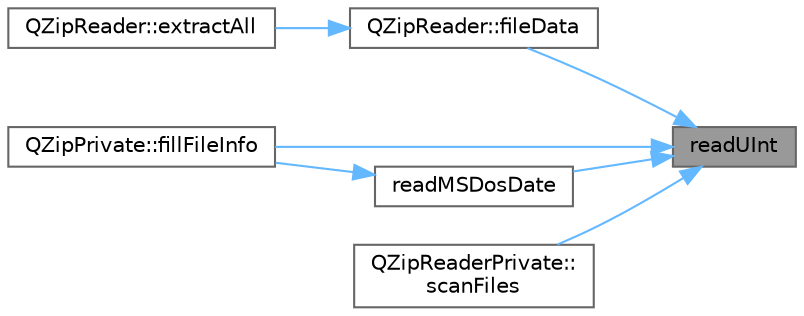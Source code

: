 digraph "readUInt"
{
 // LATEX_PDF_SIZE
  bgcolor="transparent";
  edge [fontname=Helvetica,fontsize=10,labelfontname=Helvetica,labelfontsize=10];
  node [fontname=Helvetica,fontsize=10,shape=box,height=0.2,width=0.4];
  rankdir="RL";
  Node1 [id="Node000001",label="readUInt",height=0.2,width=0.4,color="gray40", fillcolor="grey60", style="filled", fontcolor="black",tooltip=" "];
  Node1 -> Node2 [id="edge1_Node000001_Node000002",dir="back",color="steelblue1",style="solid",tooltip=" "];
  Node2 [id="Node000002",label="QZipReader::fileData",height=0.2,width=0.4,color="grey40", fillcolor="white", style="filled",URL="$class_q_zip_reader.html#aac174d3404eb2fbba391ac60403409b9",tooltip="Fetch the file contents from the zip archive and return the uncompressed bytes."];
  Node2 -> Node3 [id="edge2_Node000002_Node000003",dir="back",color="steelblue1",style="solid",tooltip=" "];
  Node3 [id="Node000003",label="QZipReader::extractAll",height=0.2,width=0.4,color="grey40", fillcolor="white", style="filled",URL="$class_q_zip_reader.html#a2fcbedd0d2285a53980b4d1eb701c941",tooltip="Extracts the full contents of the zip file into destinationDir on the local filesystem."];
  Node1 -> Node4 [id="edge3_Node000001_Node000004",dir="back",color="steelblue1",style="solid",tooltip=" "];
  Node4 [id="Node000004",label="QZipPrivate::fillFileInfo",height=0.2,width=0.4,color="grey40", fillcolor="white", style="filled",URL="$class_q_zip_private.html#a46872757295f0f82a7f3987de3bd7e30",tooltip=" "];
  Node1 -> Node5 [id="edge4_Node000001_Node000005",dir="back",color="steelblue1",style="solid",tooltip=" "];
  Node5 [id="Node000005",label="readMSDosDate",height=0.2,width=0.4,color="grey40", fillcolor="white", style="filled",URL="$qzipreader__p_8cpp.html#a5147cc98e162f818bb82695ea873d782",tooltip=" "];
  Node5 -> Node4 [id="edge5_Node000005_Node000004",dir="back",color="steelblue1",style="solid",tooltip=" "];
  Node1 -> Node6 [id="edge6_Node000001_Node000006",dir="back",color="steelblue1",style="solid",tooltip=" "];
  Node6 [id="Node000006",label="QZipReaderPrivate::\lscanFiles",height=0.2,width=0.4,color="grey40", fillcolor="white", style="filled",URL="$class_q_zip_reader_private.html#a2e700958d37dbf689e3b08249b3ff21e",tooltip=" "];
}
